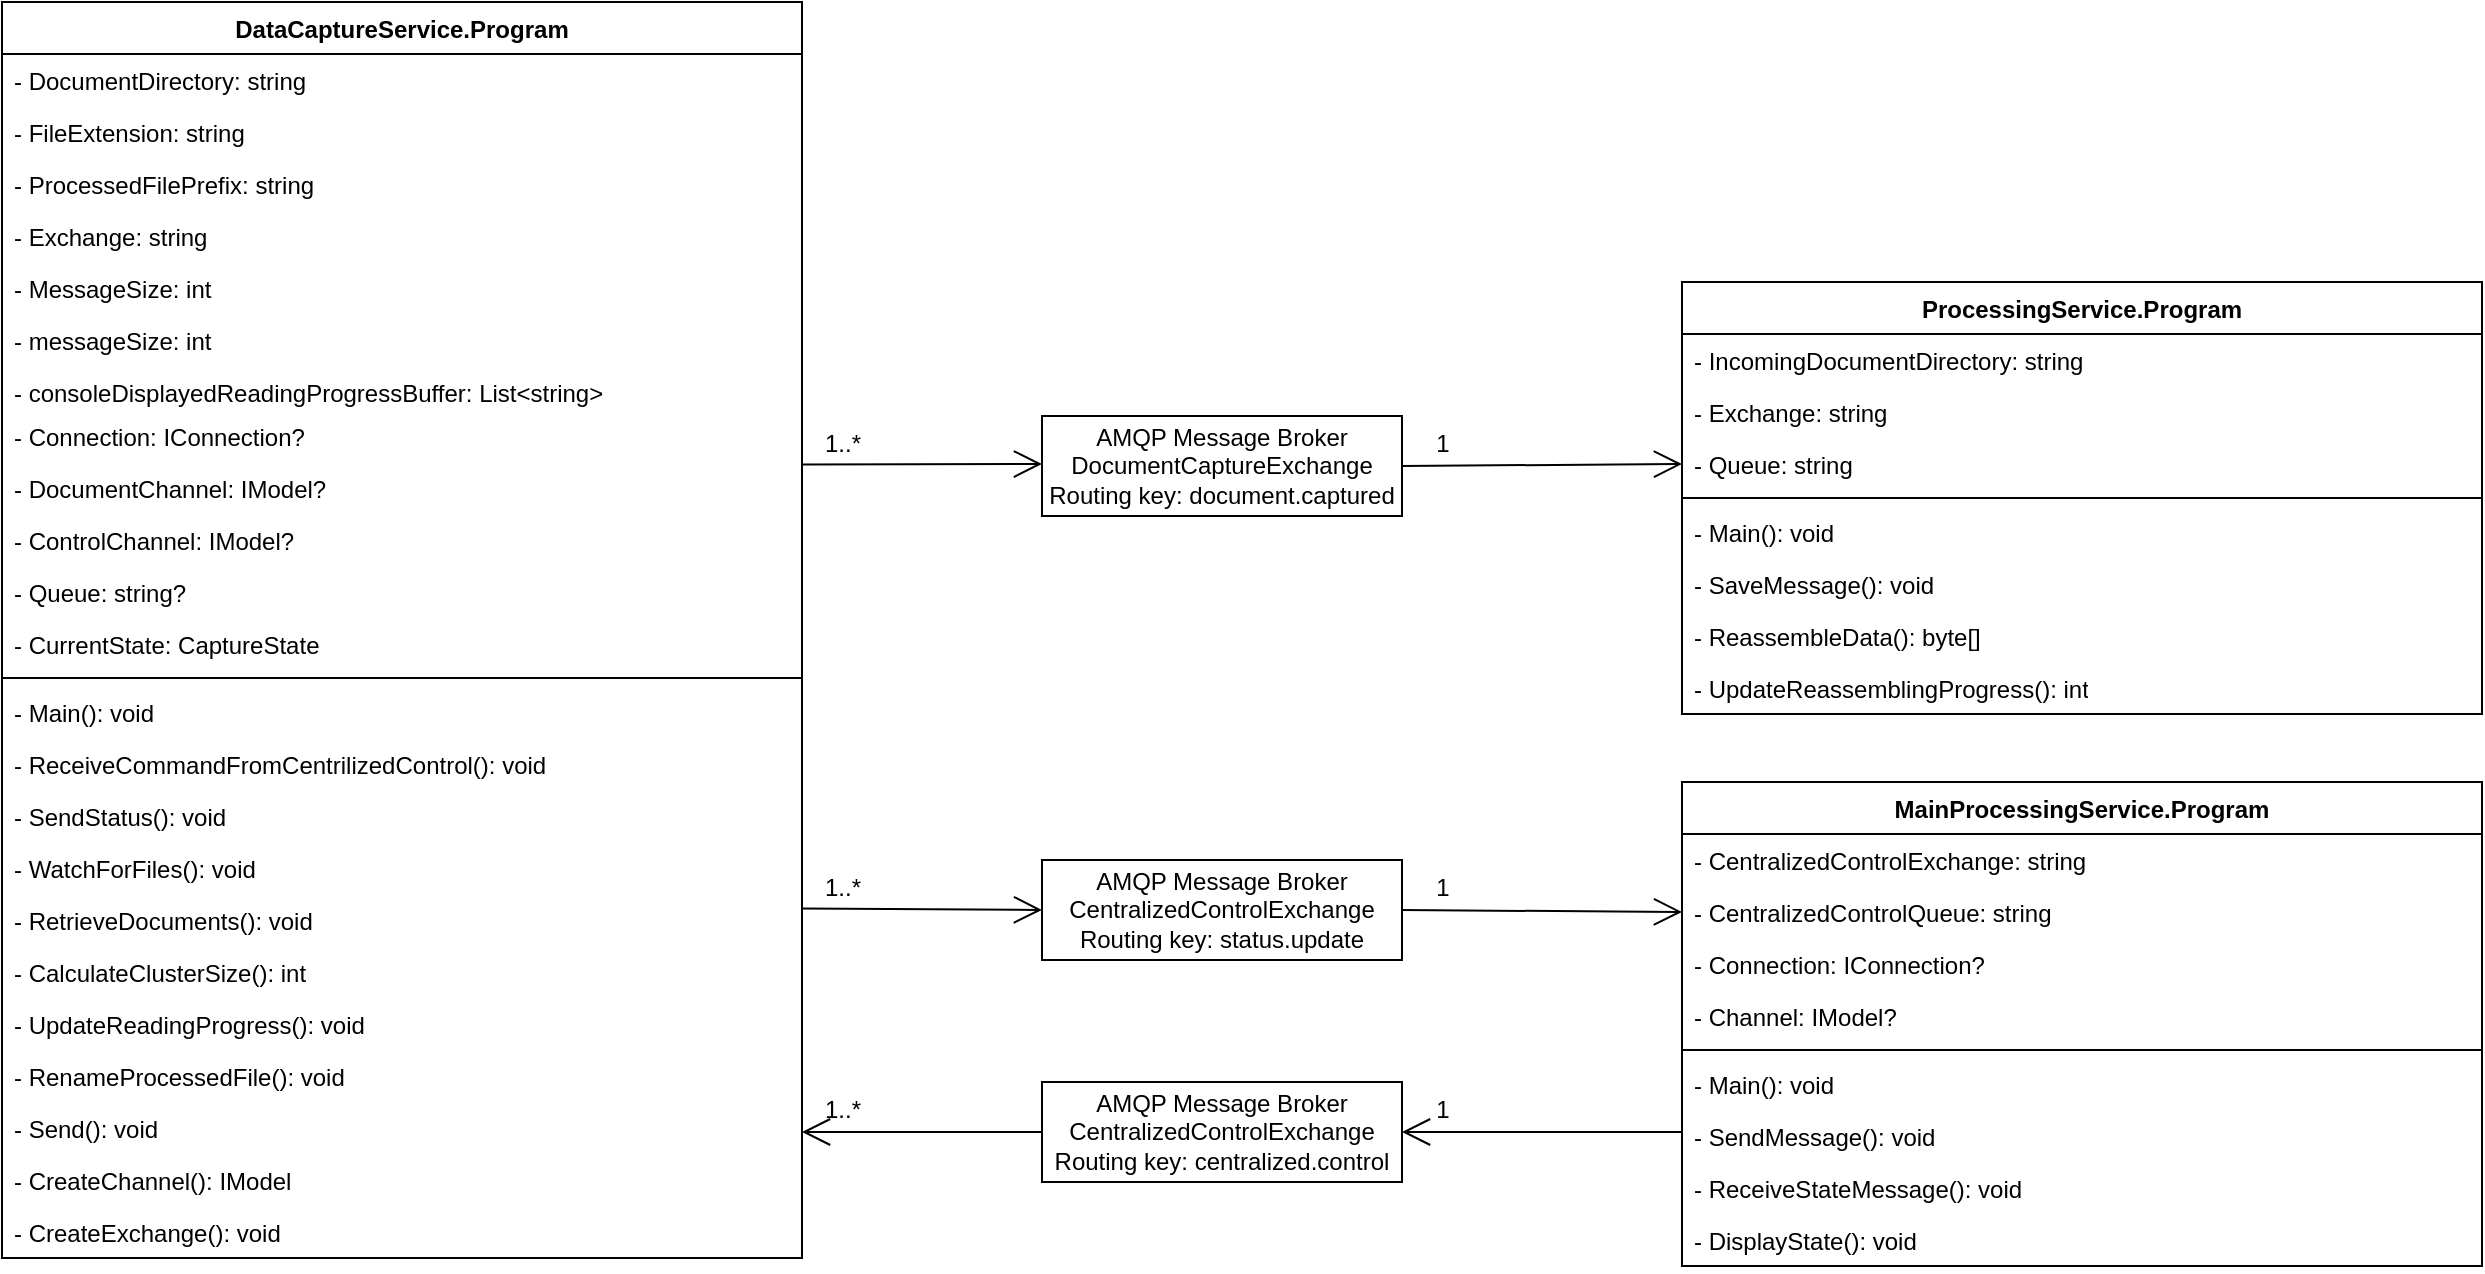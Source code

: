 <mxfile version="24.7.8">
  <diagram id="C5RBs43oDa-KdzZeNtuy" name="Page-1">
    <mxGraphModel dx="1560" dy="992" grid="1" gridSize="10" guides="1" tooltips="1" connect="1" arrows="1" fold="1" page="1" pageScale="1" pageWidth="827" pageHeight="1169" math="0" shadow="0">
      <root>
        <mxCell id="WIyWlLk6GJQsqaUBKTNV-0" />
        <mxCell id="WIyWlLk6GJQsqaUBKTNV-1" parent="WIyWlLk6GJQsqaUBKTNV-0" />
        <mxCell id="OBOeRFuE7eS65Z1FTaAb-4" value="DataCaptureService.Program" style="swimlane;fontStyle=1;align=center;verticalAlign=top;childLayout=stackLayout;horizontal=1;startSize=26;horizontalStack=0;resizeParent=1;resizeParentMax=0;resizeLast=0;collapsible=1;marginBottom=0;whiteSpace=wrap;html=1;" parent="WIyWlLk6GJQsqaUBKTNV-1" vertex="1">
          <mxGeometry x="220" y="130" width="400" height="628" as="geometry" />
        </mxCell>
        <mxCell id="OBOeRFuE7eS65Z1FTaAb-5" value="- DocumentDirectory: string&lt;div&gt;&lt;br&gt;&lt;div&gt;&lt;br&gt;&lt;/div&gt;&lt;/div&gt;" style="text;strokeColor=none;fillColor=none;align=left;verticalAlign=top;spacingLeft=4;spacingRight=4;overflow=hidden;rotatable=0;points=[[0,0.5],[1,0.5]];portConstraint=eastwest;whiteSpace=wrap;html=1;" parent="OBOeRFuE7eS65Z1FTaAb-4" vertex="1">
          <mxGeometry y="26" width="400" height="26" as="geometry" />
        </mxCell>
        <mxCell id="OBOeRFuE7eS65Z1FTaAb-11" value="- FileExtension: string" style="text;strokeColor=none;fillColor=none;align=left;verticalAlign=top;spacingLeft=4;spacingRight=4;overflow=hidden;rotatable=0;points=[[0,0.5],[1,0.5]];portConstraint=eastwest;whiteSpace=wrap;html=1;" parent="OBOeRFuE7eS65Z1FTaAb-4" vertex="1">
          <mxGeometry y="52" width="400" height="26" as="geometry" />
        </mxCell>
        <mxCell id="OBOeRFuE7eS65Z1FTaAb-12" value="- ProcessedFilePrefix: string" style="text;strokeColor=none;fillColor=none;align=left;verticalAlign=top;spacingLeft=4;spacingRight=4;overflow=hidden;rotatable=0;points=[[0,0.5],[1,0.5]];portConstraint=eastwest;whiteSpace=wrap;html=1;" parent="OBOeRFuE7eS65Z1FTaAb-4" vertex="1">
          <mxGeometry y="78" width="400" height="26" as="geometry" />
        </mxCell>
        <mxCell id="OBOeRFuE7eS65Z1FTaAb-10" value="- Exchange: string" style="text;strokeColor=none;fillColor=none;align=left;verticalAlign=top;spacingLeft=4;spacingRight=4;overflow=hidden;rotatable=0;points=[[0,0.5],[1,0.5]];portConstraint=eastwest;whiteSpace=wrap;html=1;" parent="OBOeRFuE7eS65Z1FTaAb-4" vertex="1">
          <mxGeometry y="104" width="400" height="26" as="geometry" />
        </mxCell>
        <mxCell id="OBOeRFuE7eS65Z1FTaAb-14" value="- MessageSize: int" style="text;strokeColor=none;fillColor=none;align=left;verticalAlign=top;spacingLeft=4;spacingRight=4;overflow=hidden;rotatable=0;points=[[0,0.5],[1,0.5]];portConstraint=eastwest;whiteSpace=wrap;html=1;" parent="OBOeRFuE7eS65Z1FTaAb-4" vertex="1">
          <mxGeometry y="130" width="400" height="26" as="geometry" />
        </mxCell>
        <mxCell id="8DbK9zBbiV88a8rjocOt-40" value="- messageSize: int" style="text;strokeColor=none;fillColor=none;align=left;verticalAlign=top;spacingLeft=4;spacingRight=4;overflow=hidden;rotatable=0;points=[[0,0.5],[1,0.5]];portConstraint=eastwest;whiteSpace=wrap;html=1;" vertex="1" parent="OBOeRFuE7eS65Z1FTaAb-4">
          <mxGeometry y="156" width="400" height="26" as="geometry" />
        </mxCell>
        <mxCell id="OBOeRFuE7eS65Z1FTaAb-15" value="- consoleDisplayedReadingProgressBuffer: List&amp;lt;string&amp;gt;" style="text;strokeColor=none;fillColor=none;align=left;verticalAlign=top;spacingLeft=4;spacingRight=4;overflow=hidden;rotatable=0;points=[[0,0.5],[1,0.5]];portConstraint=eastwest;whiteSpace=wrap;html=1;" parent="OBOeRFuE7eS65Z1FTaAb-4" vertex="1">
          <mxGeometry y="182" width="400" height="22" as="geometry" />
        </mxCell>
        <mxCell id="OBOeRFuE7eS65Z1FTaAb-17" value="- Connection: IConnection?" style="text;strokeColor=none;fillColor=none;align=left;verticalAlign=top;spacingLeft=4;spacingRight=4;overflow=hidden;rotatable=0;points=[[0,0.5],[1,0.5]];portConstraint=eastwest;whiteSpace=wrap;html=1;" parent="OBOeRFuE7eS65Z1FTaAb-4" vertex="1">
          <mxGeometry y="204" width="400" height="26" as="geometry" />
        </mxCell>
        <mxCell id="OBOeRFuE7eS65Z1FTaAb-16" value="- DocumentChannel: IModel?" style="text;strokeColor=none;fillColor=none;align=left;verticalAlign=top;spacingLeft=4;spacingRight=4;overflow=hidden;rotatable=0;points=[[0,0.5],[1,0.5]];portConstraint=eastwest;whiteSpace=wrap;html=1;" parent="OBOeRFuE7eS65Z1FTaAb-4" vertex="1">
          <mxGeometry y="230" width="400" height="26" as="geometry" />
        </mxCell>
        <mxCell id="8DbK9zBbiV88a8rjocOt-41" value="- ControlChannel: IModel?" style="text;strokeColor=none;fillColor=none;align=left;verticalAlign=top;spacingLeft=4;spacingRight=4;overflow=hidden;rotatable=0;points=[[0,0.5],[1,0.5]];portConstraint=eastwest;whiteSpace=wrap;html=1;" vertex="1" parent="OBOeRFuE7eS65Z1FTaAb-4">
          <mxGeometry y="256" width="400" height="26" as="geometry" />
        </mxCell>
        <mxCell id="8DbK9zBbiV88a8rjocOt-42" value="- Queue: string?" style="text;strokeColor=none;fillColor=none;align=left;verticalAlign=top;spacingLeft=4;spacingRight=4;overflow=hidden;rotatable=0;points=[[0,0.5],[1,0.5]];portConstraint=eastwest;whiteSpace=wrap;html=1;" vertex="1" parent="OBOeRFuE7eS65Z1FTaAb-4">
          <mxGeometry y="282" width="400" height="26" as="geometry" />
        </mxCell>
        <mxCell id="OBOeRFuE7eS65Z1FTaAb-13" value="- CurrentState: CaptureState" style="text;strokeColor=none;fillColor=none;align=left;verticalAlign=top;spacingLeft=4;spacingRight=4;overflow=hidden;rotatable=0;points=[[0,0.5],[1,0.5]];portConstraint=eastwest;whiteSpace=wrap;html=1;" parent="OBOeRFuE7eS65Z1FTaAb-4" vertex="1">
          <mxGeometry y="308" width="400" height="26" as="geometry" />
        </mxCell>
        <mxCell id="OBOeRFuE7eS65Z1FTaAb-6" value="" style="line;strokeWidth=1;fillColor=none;align=left;verticalAlign=middle;spacingTop=-1;spacingLeft=3;spacingRight=3;rotatable=0;labelPosition=right;points=[];portConstraint=eastwest;strokeColor=inherit;" parent="OBOeRFuE7eS65Z1FTaAb-4" vertex="1">
          <mxGeometry y="334" width="400" height="8" as="geometry" />
        </mxCell>
        <mxCell id="OBOeRFuE7eS65Z1FTaAb-7" value="- Main(): void" style="text;strokeColor=none;fillColor=none;align=left;verticalAlign=top;spacingLeft=4;spacingRight=4;overflow=hidden;rotatable=0;points=[[0,0.5],[1,0.5]];portConstraint=eastwest;whiteSpace=wrap;html=1;" parent="OBOeRFuE7eS65Z1FTaAb-4" vertex="1">
          <mxGeometry y="342" width="400" height="26" as="geometry" />
        </mxCell>
        <mxCell id="OBOeRFuE7eS65Z1FTaAb-20" value="- ReceiveCommandFromCentrilizedControl(): void" style="text;strokeColor=none;fillColor=none;align=left;verticalAlign=top;spacingLeft=4;spacingRight=4;overflow=hidden;rotatable=0;points=[[0,0.5],[1,0.5]];portConstraint=eastwest;whiteSpace=wrap;html=1;" parent="OBOeRFuE7eS65Z1FTaAb-4" vertex="1">
          <mxGeometry y="368" width="400" height="26" as="geometry" />
        </mxCell>
        <mxCell id="8DbK9zBbiV88a8rjocOt-44" value="- SendStatus(): void" style="text;strokeColor=none;fillColor=none;align=left;verticalAlign=top;spacingLeft=4;spacingRight=4;overflow=hidden;rotatable=0;points=[[0,0.5],[1,0.5]];portConstraint=eastwest;whiteSpace=wrap;html=1;" vertex="1" parent="OBOeRFuE7eS65Z1FTaAb-4">
          <mxGeometry y="394" width="400" height="26" as="geometry" />
        </mxCell>
        <mxCell id="8DbK9zBbiV88a8rjocOt-43" value="- WatchForFiles(): void" style="text;strokeColor=none;fillColor=none;align=left;verticalAlign=top;spacingLeft=4;spacingRight=4;overflow=hidden;rotatable=0;points=[[0,0.5],[1,0.5]];portConstraint=eastwest;whiteSpace=wrap;html=1;" vertex="1" parent="OBOeRFuE7eS65Z1FTaAb-4">
          <mxGeometry y="420" width="400" height="26" as="geometry" />
        </mxCell>
        <mxCell id="OBOeRFuE7eS65Z1FTaAb-19" value="- RetrieveDocuments(): void" style="text;strokeColor=none;fillColor=none;align=left;verticalAlign=top;spacingLeft=4;spacingRight=4;overflow=hidden;rotatable=0;points=[[0,0.5],[1,0.5]];portConstraint=eastwest;whiteSpace=wrap;html=1;" parent="OBOeRFuE7eS65Z1FTaAb-4" vertex="1">
          <mxGeometry y="446" width="400" height="26" as="geometry" />
        </mxCell>
        <mxCell id="OBOeRFuE7eS65Z1FTaAb-21" value="- CalculateClusterSize(): int" style="text;strokeColor=none;fillColor=none;align=left;verticalAlign=top;spacingLeft=4;spacingRight=4;overflow=hidden;rotatable=0;points=[[0,0.5],[1,0.5]];portConstraint=eastwest;whiteSpace=wrap;html=1;" parent="OBOeRFuE7eS65Z1FTaAb-4" vertex="1">
          <mxGeometry y="472" width="400" height="26" as="geometry" />
        </mxCell>
        <mxCell id="OBOeRFuE7eS65Z1FTaAb-22" value="- UpdateReadingProgress(): void" style="text;strokeColor=none;fillColor=none;align=left;verticalAlign=top;spacingLeft=4;spacingRight=4;overflow=hidden;rotatable=0;points=[[0,0.5],[1,0.5]];portConstraint=eastwest;whiteSpace=wrap;html=1;" parent="OBOeRFuE7eS65Z1FTaAb-4" vertex="1">
          <mxGeometry y="498" width="400" height="26" as="geometry" />
        </mxCell>
        <mxCell id="OBOeRFuE7eS65Z1FTaAb-23" value="- RenameProcessedFile(): void" style="text;strokeColor=none;fillColor=none;align=left;verticalAlign=top;spacingLeft=4;spacingRight=4;overflow=hidden;rotatable=0;points=[[0,0.5],[1,0.5]];portConstraint=eastwest;whiteSpace=wrap;html=1;" parent="OBOeRFuE7eS65Z1FTaAb-4" vertex="1">
          <mxGeometry y="524" width="400" height="26" as="geometry" />
        </mxCell>
        <mxCell id="OBOeRFuE7eS65Z1FTaAb-24" value="- Send(): void" style="text;strokeColor=none;fillColor=none;align=left;verticalAlign=top;spacingLeft=4;spacingRight=4;overflow=hidden;rotatable=0;points=[[0,0.5],[1,0.5]];portConstraint=eastwest;whiteSpace=wrap;html=1;" parent="OBOeRFuE7eS65Z1FTaAb-4" vertex="1">
          <mxGeometry y="550" width="400" height="26" as="geometry" />
        </mxCell>
        <mxCell id="8DbK9zBbiV88a8rjocOt-45" value="- CreateChannel(): IModel" style="text;strokeColor=none;fillColor=none;align=left;verticalAlign=top;spacingLeft=4;spacingRight=4;overflow=hidden;rotatable=0;points=[[0,0.5],[1,0.5]];portConstraint=eastwest;whiteSpace=wrap;html=1;" vertex="1" parent="OBOeRFuE7eS65Z1FTaAb-4">
          <mxGeometry y="576" width="400" height="26" as="geometry" />
        </mxCell>
        <mxCell id="OBOeRFuE7eS65Z1FTaAb-26" value="- CreateExchange(): void" style="text;strokeColor=none;fillColor=none;align=left;verticalAlign=top;spacingLeft=4;spacingRight=4;overflow=hidden;rotatable=0;points=[[0,0.5],[1,0.5]];portConstraint=eastwest;whiteSpace=wrap;html=1;" parent="OBOeRFuE7eS65Z1FTaAb-4" vertex="1">
          <mxGeometry y="602" width="400" height="26" as="geometry" />
        </mxCell>
        <mxCell id="8DbK9zBbiV88a8rjocOt-0" value="ProcessingService.Program" style="swimlane;fontStyle=1;align=center;verticalAlign=top;childLayout=stackLayout;horizontal=1;startSize=26;horizontalStack=0;resizeParent=1;resizeParentMax=0;resizeLast=0;collapsible=1;marginBottom=0;whiteSpace=wrap;html=1;" vertex="1" parent="WIyWlLk6GJQsqaUBKTNV-1">
          <mxGeometry x="1060" y="270" width="400" height="216" as="geometry" />
        </mxCell>
        <mxCell id="8DbK9zBbiV88a8rjocOt-1" value="- IncomingDocumentDirectory: string&lt;div&gt;&lt;br&gt;&lt;div&gt;&lt;br&gt;&lt;/div&gt;&lt;/div&gt;" style="text;strokeColor=none;fillColor=none;align=left;verticalAlign=top;spacingLeft=4;spacingRight=4;overflow=hidden;rotatable=0;points=[[0,0.5],[1,0.5]];portConstraint=eastwest;whiteSpace=wrap;html=1;" vertex="1" parent="8DbK9zBbiV88a8rjocOt-0">
          <mxGeometry y="26" width="400" height="26" as="geometry" />
        </mxCell>
        <mxCell id="8DbK9zBbiV88a8rjocOt-2" value="- Exchange: string" style="text;strokeColor=none;fillColor=none;align=left;verticalAlign=top;spacingLeft=4;spacingRight=4;overflow=hidden;rotatable=0;points=[[0,0.5],[1,0.5]];portConstraint=eastwest;whiteSpace=wrap;html=1;" vertex="1" parent="8DbK9zBbiV88a8rjocOt-0">
          <mxGeometry y="52" width="400" height="26" as="geometry" />
        </mxCell>
        <mxCell id="8DbK9zBbiV88a8rjocOt-3" value="- Queue: string" style="text;strokeColor=none;fillColor=none;align=left;verticalAlign=top;spacingLeft=4;spacingRight=4;overflow=hidden;rotatable=0;points=[[0,0.5],[1,0.5]];portConstraint=eastwest;whiteSpace=wrap;html=1;" vertex="1" parent="8DbK9zBbiV88a8rjocOt-0">
          <mxGeometry y="78" width="400" height="26" as="geometry" />
        </mxCell>
        <mxCell id="8DbK9zBbiV88a8rjocOt-10" value="" style="line;strokeWidth=1;fillColor=none;align=left;verticalAlign=middle;spacingTop=-1;spacingLeft=3;spacingRight=3;rotatable=0;labelPosition=right;points=[];portConstraint=eastwest;strokeColor=inherit;" vertex="1" parent="8DbK9zBbiV88a8rjocOt-0">
          <mxGeometry y="104" width="400" height="8" as="geometry" />
        </mxCell>
        <mxCell id="8DbK9zBbiV88a8rjocOt-11" value="- Main(): void" style="text;strokeColor=none;fillColor=none;align=left;verticalAlign=top;spacingLeft=4;spacingRight=4;overflow=hidden;rotatable=0;points=[[0,0.5],[1,0.5]];portConstraint=eastwest;whiteSpace=wrap;html=1;" vertex="1" parent="8DbK9zBbiV88a8rjocOt-0">
          <mxGeometry y="112" width="400" height="26" as="geometry" />
        </mxCell>
        <mxCell id="8DbK9zBbiV88a8rjocOt-12" value="- SaveMessage(): void" style="text;strokeColor=none;fillColor=none;align=left;verticalAlign=top;spacingLeft=4;spacingRight=4;overflow=hidden;rotatable=0;points=[[0,0.5],[1,0.5]];portConstraint=eastwest;whiteSpace=wrap;html=1;" vertex="1" parent="8DbK9zBbiV88a8rjocOt-0">
          <mxGeometry y="138" width="400" height="26" as="geometry" />
        </mxCell>
        <mxCell id="8DbK9zBbiV88a8rjocOt-13" value="- ReassembleData(): byte[]" style="text;strokeColor=none;fillColor=none;align=left;verticalAlign=top;spacingLeft=4;spacingRight=4;overflow=hidden;rotatable=0;points=[[0,0.5],[1,0.5]];portConstraint=eastwest;whiteSpace=wrap;html=1;" vertex="1" parent="8DbK9zBbiV88a8rjocOt-0">
          <mxGeometry y="164" width="400" height="26" as="geometry" />
        </mxCell>
        <mxCell id="8DbK9zBbiV88a8rjocOt-14" value="- UpdateReassemblingProgress(): int" style="text;strokeColor=none;fillColor=none;align=left;verticalAlign=top;spacingLeft=4;spacingRight=4;overflow=hidden;rotatable=0;points=[[0,0.5],[1,0.5]];portConstraint=eastwest;whiteSpace=wrap;html=1;" vertex="1" parent="8DbK9zBbiV88a8rjocOt-0">
          <mxGeometry y="190" width="400" height="26" as="geometry" />
        </mxCell>
        <mxCell id="8DbK9zBbiV88a8rjocOt-20" value="AMQP Message Broker&lt;div&gt;DocumentCaptureExchange&lt;br&gt;&lt;/div&gt;&lt;div&gt;Routing key:&amp;nbsp;document.captured&lt;/div&gt;" style="html=1;whiteSpace=wrap;" vertex="1" parent="WIyWlLk6GJQsqaUBKTNV-1">
          <mxGeometry x="740" y="337" width="180" height="50" as="geometry" />
        </mxCell>
        <mxCell id="8DbK9zBbiV88a8rjocOt-26" value="" style="endArrow=open;endFill=1;endSize=12;html=1;rounded=0;exitX=1;exitY=0.5;exitDx=0;exitDy=0;entryX=0;entryY=0.5;entryDx=0;entryDy=0;" edge="1" parent="WIyWlLk6GJQsqaUBKTNV-1" source="8DbK9zBbiV88a8rjocOt-20" target="8DbK9zBbiV88a8rjocOt-3">
          <mxGeometry width="160" relative="1" as="geometry">
            <mxPoint x="810" y="350" as="sourcePoint" />
            <mxPoint x="970" y="350" as="targetPoint" />
          </mxGeometry>
        </mxCell>
        <mxCell id="8DbK9zBbiV88a8rjocOt-27" value="" style="endArrow=open;endFill=1;endSize=12;html=1;rounded=0;" edge="1" parent="WIyWlLk6GJQsqaUBKTNV-1">
          <mxGeometry width="160" relative="1" as="geometry">
            <mxPoint x="620" y="361.29" as="sourcePoint" />
            <mxPoint x="740" y="361" as="targetPoint" />
          </mxGeometry>
        </mxCell>
        <mxCell id="8DbK9zBbiV88a8rjocOt-28" value="1..*" style="text;html=1;align=center;" vertex="1" parent="WIyWlLk6GJQsqaUBKTNV-1">
          <mxGeometry x="620" y="337" width="40" height="25" as="geometry" />
        </mxCell>
        <mxCell id="8DbK9zBbiV88a8rjocOt-29" value="1" style="text;html=1;align=center;" vertex="1" parent="WIyWlLk6GJQsqaUBKTNV-1">
          <mxGeometry x="920" y="337" width="40" height="25" as="geometry" />
        </mxCell>
        <mxCell id="8DbK9zBbiV88a8rjocOt-30" value="MainProcessingService.Program" style="swimlane;fontStyle=1;align=center;verticalAlign=top;childLayout=stackLayout;horizontal=1;startSize=26;horizontalStack=0;resizeParent=1;resizeParentMax=0;resizeLast=0;collapsible=1;marginBottom=0;whiteSpace=wrap;html=1;" vertex="1" parent="WIyWlLk6GJQsqaUBKTNV-1">
          <mxGeometry x="1060" y="520" width="400" height="242" as="geometry" />
        </mxCell>
        <mxCell id="8DbK9zBbiV88a8rjocOt-31" value="- CentralizedControlExchange: string&lt;div&gt;&lt;br&gt;&lt;div&gt;&lt;br&gt;&lt;/div&gt;&lt;/div&gt;" style="text;strokeColor=none;fillColor=none;align=left;verticalAlign=top;spacingLeft=4;spacingRight=4;overflow=hidden;rotatable=0;points=[[0,0.5],[1,0.5]];portConstraint=eastwest;whiteSpace=wrap;html=1;" vertex="1" parent="8DbK9zBbiV88a8rjocOt-30">
          <mxGeometry y="26" width="400" height="26" as="geometry" />
        </mxCell>
        <mxCell id="8DbK9zBbiV88a8rjocOt-32" value="- CentralizedControlQueue: string" style="text;strokeColor=none;fillColor=none;align=left;verticalAlign=top;spacingLeft=4;spacingRight=4;overflow=hidden;rotatable=0;points=[[0,0.5],[1,0.5]];portConstraint=eastwest;whiteSpace=wrap;html=1;" vertex="1" parent="8DbK9zBbiV88a8rjocOt-30">
          <mxGeometry y="52" width="400" height="26" as="geometry" />
        </mxCell>
        <mxCell id="8DbK9zBbiV88a8rjocOt-39" value="- Connection: IConnection?" style="text;strokeColor=none;fillColor=none;align=left;verticalAlign=top;spacingLeft=4;spacingRight=4;overflow=hidden;rotatable=0;points=[[0,0.5],[1,0.5]];portConstraint=eastwest;whiteSpace=wrap;html=1;" vertex="1" parent="8DbK9zBbiV88a8rjocOt-30">
          <mxGeometry y="78" width="400" height="26" as="geometry" />
        </mxCell>
        <mxCell id="8DbK9zBbiV88a8rjocOt-33" value="- Channel: IModel?" style="text;strokeColor=none;fillColor=none;align=left;verticalAlign=top;spacingLeft=4;spacingRight=4;overflow=hidden;rotatable=0;points=[[0,0.5],[1,0.5]];portConstraint=eastwest;whiteSpace=wrap;html=1;" vertex="1" parent="8DbK9zBbiV88a8rjocOt-30">
          <mxGeometry y="104" width="400" height="26" as="geometry" />
        </mxCell>
        <mxCell id="8DbK9zBbiV88a8rjocOt-34" value="" style="line;strokeWidth=1;fillColor=none;align=left;verticalAlign=middle;spacingTop=-1;spacingLeft=3;spacingRight=3;rotatable=0;labelPosition=right;points=[];portConstraint=eastwest;strokeColor=inherit;" vertex="1" parent="8DbK9zBbiV88a8rjocOt-30">
          <mxGeometry y="130" width="400" height="8" as="geometry" />
        </mxCell>
        <mxCell id="8DbK9zBbiV88a8rjocOt-35" value="- Main(): void" style="text;strokeColor=none;fillColor=none;align=left;verticalAlign=top;spacingLeft=4;spacingRight=4;overflow=hidden;rotatable=0;points=[[0,0.5],[1,0.5]];portConstraint=eastwest;whiteSpace=wrap;html=1;" vertex="1" parent="8DbK9zBbiV88a8rjocOt-30">
          <mxGeometry y="138" width="400" height="26" as="geometry" />
        </mxCell>
        <mxCell id="8DbK9zBbiV88a8rjocOt-36" value="- SendMessage(): void" style="text;strokeColor=none;fillColor=none;align=left;verticalAlign=top;spacingLeft=4;spacingRight=4;overflow=hidden;rotatable=0;points=[[0,0.5],[1,0.5]];portConstraint=eastwest;whiteSpace=wrap;html=1;" vertex="1" parent="8DbK9zBbiV88a8rjocOt-30">
          <mxGeometry y="164" width="400" height="26" as="geometry" />
        </mxCell>
        <mxCell id="8DbK9zBbiV88a8rjocOt-37" value="- ReceiveStateMessage(): void" style="text;strokeColor=none;fillColor=none;align=left;verticalAlign=top;spacingLeft=4;spacingRight=4;overflow=hidden;rotatable=0;points=[[0,0.5],[1,0.5]];portConstraint=eastwest;whiteSpace=wrap;html=1;" vertex="1" parent="8DbK9zBbiV88a8rjocOt-30">
          <mxGeometry y="190" width="400" height="26" as="geometry" />
        </mxCell>
        <mxCell id="8DbK9zBbiV88a8rjocOt-38" value="- DisplayState(): void" style="text;strokeColor=none;fillColor=none;align=left;verticalAlign=top;spacingLeft=4;spacingRight=4;overflow=hidden;rotatable=0;points=[[0,0.5],[1,0.5]];portConstraint=eastwest;whiteSpace=wrap;html=1;" vertex="1" parent="8DbK9zBbiV88a8rjocOt-30">
          <mxGeometry y="216" width="400" height="26" as="geometry" />
        </mxCell>
        <mxCell id="8DbK9zBbiV88a8rjocOt-46" value="AMQP Message Broker&lt;div&gt;CentralizedControlExchange&lt;br&gt;&lt;/div&gt;&lt;div&gt;Routing key:&amp;nbsp;status.update&lt;/div&gt;" style="html=1;whiteSpace=wrap;" vertex="1" parent="WIyWlLk6GJQsqaUBKTNV-1">
          <mxGeometry x="740" y="559" width="180" height="50" as="geometry" />
        </mxCell>
        <mxCell id="8DbK9zBbiV88a8rjocOt-47" value="" style="endArrow=open;endFill=1;endSize=12;html=1;rounded=0;exitX=1;exitY=0.5;exitDx=0;exitDy=0;entryX=0;entryY=0.5;entryDx=0;entryDy=0;" edge="1" parent="WIyWlLk6GJQsqaUBKTNV-1" source="8DbK9zBbiV88a8rjocOt-46" target="8DbK9zBbiV88a8rjocOt-32">
          <mxGeometry width="160" relative="1" as="geometry">
            <mxPoint x="810" y="572" as="sourcePoint" />
            <mxPoint x="1060" y="583" as="targetPoint" />
          </mxGeometry>
        </mxCell>
        <mxCell id="8DbK9zBbiV88a8rjocOt-48" value="" style="endArrow=open;endFill=1;endSize=12;html=1;rounded=0;entryX=0;entryY=0.5;entryDx=0;entryDy=0;" edge="1" parent="WIyWlLk6GJQsqaUBKTNV-1" target="8DbK9zBbiV88a8rjocOt-46">
          <mxGeometry width="160" relative="1" as="geometry">
            <mxPoint x="620" y="583.29" as="sourcePoint" />
            <mxPoint x="750" y="583" as="targetPoint" />
          </mxGeometry>
        </mxCell>
        <mxCell id="8DbK9zBbiV88a8rjocOt-49" value="1..*" style="text;html=1;align=center;" vertex="1" parent="WIyWlLk6GJQsqaUBKTNV-1">
          <mxGeometry x="620" y="559" width="40" height="25" as="geometry" />
        </mxCell>
        <mxCell id="8DbK9zBbiV88a8rjocOt-50" value="1" style="text;html=1;align=center;" vertex="1" parent="WIyWlLk6GJQsqaUBKTNV-1">
          <mxGeometry x="920" y="559" width="40" height="25" as="geometry" />
        </mxCell>
        <mxCell id="8DbK9zBbiV88a8rjocOt-51" value="AMQP Message Broker&lt;div&gt;CentralizedControlExchange&lt;br&gt;&lt;/div&gt;&lt;div&gt;Routing key:&amp;nbsp;centralized.control&lt;/div&gt;" style="html=1;whiteSpace=wrap;" vertex="1" parent="WIyWlLk6GJQsqaUBKTNV-1">
          <mxGeometry x="740" y="670" width="180" height="50" as="geometry" />
        </mxCell>
        <mxCell id="8DbK9zBbiV88a8rjocOt-52" value="" style="endArrow=open;endFill=1;endSize=12;html=1;rounded=0;entryX=1;entryY=0.5;entryDx=0;entryDy=0;" edge="1" parent="WIyWlLk6GJQsqaUBKTNV-1" target="8DbK9zBbiV88a8rjocOt-51">
          <mxGeometry width="160" relative="1" as="geometry">
            <mxPoint x="1060" y="695" as="sourcePoint" />
            <mxPoint x="940" y="790" as="targetPoint" />
          </mxGeometry>
        </mxCell>
        <mxCell id="8DbK9zBbiV88a8rjocOt-53" value="" style="endArrow=open;endFill=1;endSize=12;html=1;rounded=0;entryX=0;entryY=1;entryDx=0;entryDy=0;exitX=0;exitY=0.5;exitDx=0;exitDy=0;" edge="1" parent="WIyWlLk6GJQsqaUBKTNV-1" source="8DbK9zBbiV88a8rjocOt-51" target="8DbK9zBbiV88a8rjocOt-54">
          <mxGeometry width="160" relative="1" as="geometry">
            <mxPoint x="760" y="640" as="sourcePoint" />
            <mxPoint x="740" y="694" as="targetPoint" />
          </mxGeometry>
        </mxCell>
        <mxCell id="8DbK9zBbiV88a8rjocOt-54" value="1..*" style="text;html=1;align=center;" vertex="1" parent="WIyWlLk6GJQsqaUBKTNV-1">
          <mxGeometry x="620" y="670" width="40" height="25" as="geometry" />
        </mxCell>
        <mxCell id="8DbK9zBbiV88a8rjocOt-55" value="1" style="text;html=1;align=center;" vertex="1" parent="WIyWlLk6GJQsqaUBKTNV-1">
          <mxGeometry x="920" y="670" width="40" height="25" as="geometry" />
        </mxCell>
      </root>
    </mxGraphModel>
  </diagram>
</mxfile>
